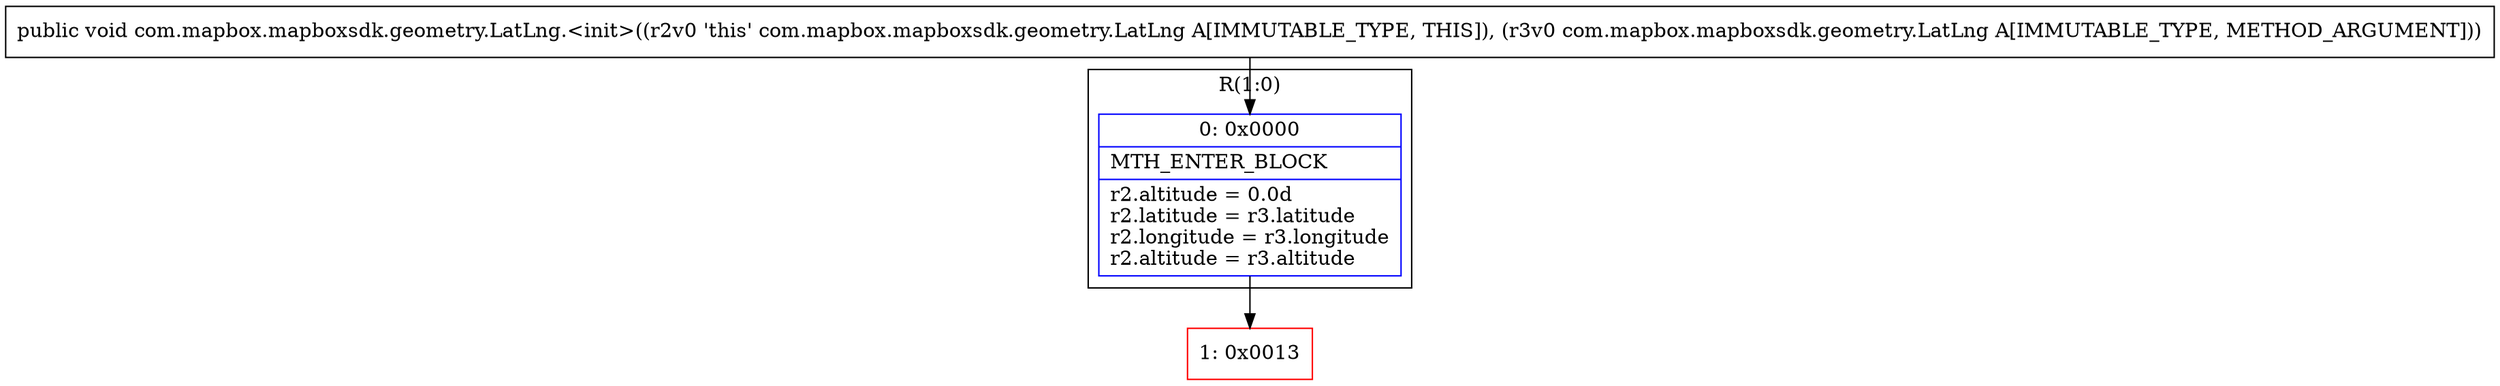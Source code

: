 digraph "CFG forcom.mapbox.mapboxsdk.geometry.LatLng.\<init\>(Lcom\/mapbox\/mapboxsdk\/geometry\/LatLng;)V" {
subgraph cluster_Region_1387476654 {
label = "R(1:0)";
node [shape=record,color=blue];
Node_0 [shape=record,label="{0\:\ 0x0000|MTH_ENTER_BLOCK\l|r2.altitude = 0.0d\lr2.latitude = r3.latitude\lr2.longitude = r3.longitude\lr2.altitude = r3.altitude\l}"];
}
Node_1 [shape=record,color=red,label="{1\:\ 0x0013}"];
MethodNode[shape=record,label="{public void com.mapbox.mapboxsdk.geometry.LatLng.\<init\>((r2v0 'this' com.mapbox.mapboxsdk.geometry.LatLng A[IMMUTABLE_TYPE, THIS]), (r3v0 com.mapbox.mapboxsdk.geometry.LatLng A[IMMUTABLE_TYPE, METHOD_ARGUMENT])) }"];
MethodNode -> Node_0;
Node_0 -> Node_1;
}

